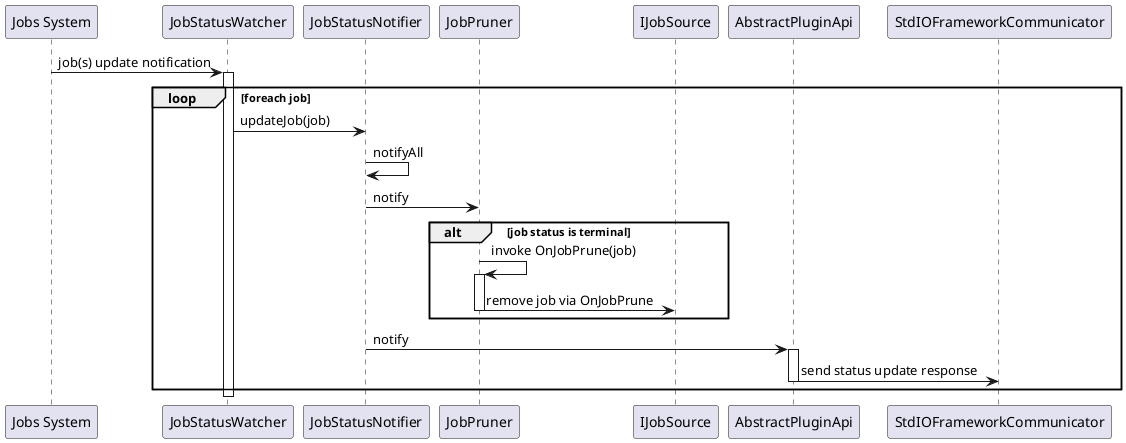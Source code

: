 @startuml

"Jobs System" -> JobStatusWatcher ++: job(s) update notification
loop foreach job
  JobStatusWatcher -> JobStatusNotifier : updateJob(job)
  JobStatusNotifier -> JobStatusNotifier : notifyAll
  JobStatusNotifier -> JobPruner : notify
  alt job status is terminal
    JobPruner -> JobPruner ++ : invoke OnJobPrune(job)
    JobPruner -> IJobSource -- : remove job via OnJobPrune
  end
  JobStatusNotifier -> AbstractPluginApi ++ : notify
  AbstractPluginApi -> StdIOFrameworkCommunicator : send status update response
  deactivate AbstractPluginApi
end
deactivate JobStatusWatcher



@enduml
